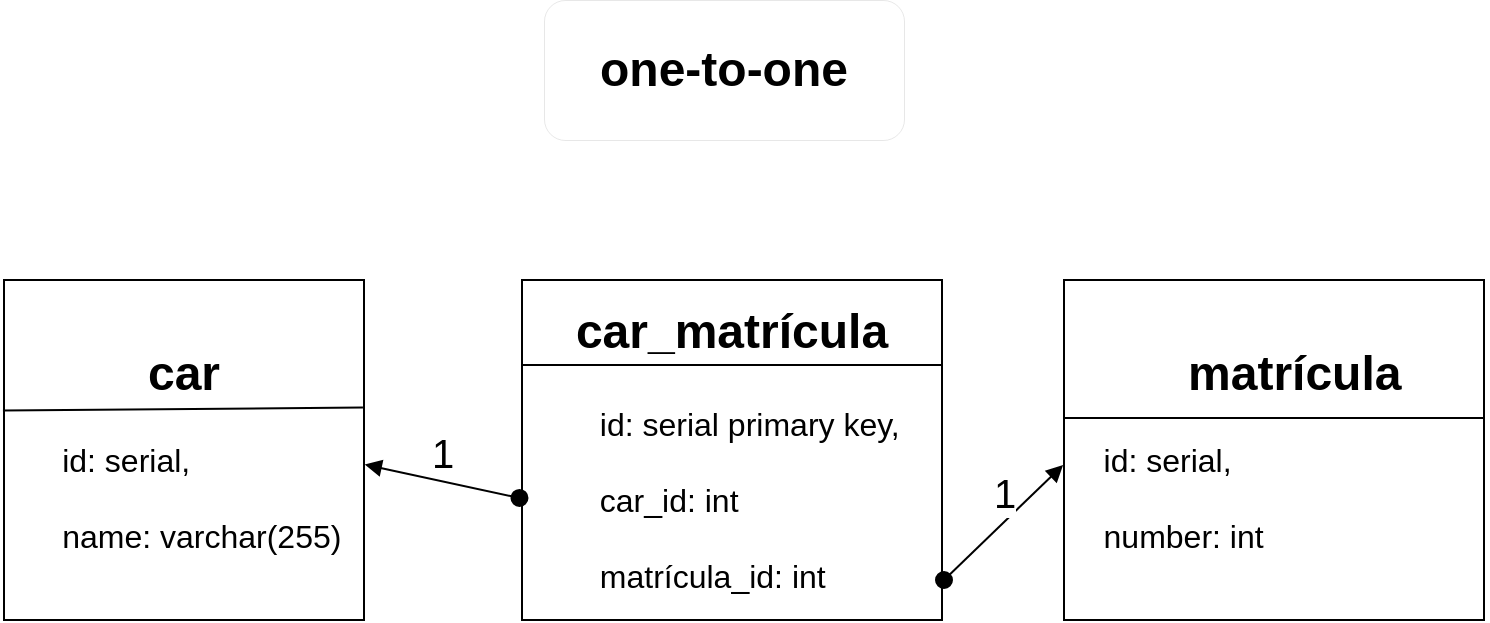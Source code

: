 <mxfile version="18.2.1" type="github">
  <diagram id="prtHgNgQTEPvFCAcTncT" name="Page-1">
    <mxGraphModel dx="868" dy="477" grid="1" gridSize="10" guides="1" tooltips="1" connect="1" arrows="1" fold="1" page="1" pageScale="1" pageWidth="827" pageHeight="1169" math="0" shadow="0">
      <root>
        <mxCell id="0" />
        <mxCell id="1" parent="0" />
        <mxCell id="f_L7WgfWDhlK9kTsPKeU-1" value="&lt;div style=&quot;text-align: center;&quot;&gt;&lt;font style=&quot;font-size: 24px;&quot;&gt;&lt;b&gt;&amp;nbsp; &amp;nbsp; &amp;nbsp; &amp;nbsp; &amp;nbsp;matrícula&lt;/b&gt;&lt;/font&gt;&lt;/div&gt;&lt;div&gt;&lt;font size=&quot;3&quot;&gt;&lt;br&gt;&lt;/font&gt;&lt;/div&gt;&lt;div&gt;&lt;font size=&quot;3&quot;&gt;&amp;nbsp; &amp;nbsp; id: serial,&lt;/font&gt;&lt;/div&gt;&lt;div&gt;&lt;font size=&quot;3&quot;&gt;&lt;br&gt;&lt;/font&gt;&lt;/div&gt;&lt;div&gt;&lt;font size=&quot;3&quot;&gt;&amp;nbsp; &amp;nbsp; number: int&lt;/font&gt;&lt;/div&gt;" style="rounded=0;whiteSpace=wrap;html=1;align=left;" parent="1" vertex="1">
          <mxGeometry x="580" y="300" width="210" height="170" as="geometry" />
        </mxCell>
        <mxCell id="f_L7WgfWDhlK9kTsPKeU-2" value="&lt;div&gt;&lt;font style=&quot;font-size: 24px;&quot;&gt;&lt;b&gt;car_matrícula&lt;/b&gt;&lt;/font&gt;&lt;/div&gt;&lt;div&gt;&lt;font style=&quot;font-size: 18px;&quot;&gt;&lt;b style=&quot;&quot;&gt;&lt;br&gt;&lt;/b&gt;&lt;/font&gt;&lt;/div&gt;&lt;div style=&quot;text-align: left;&quot;&gt;&lt;font size=&quot;3&quot;&gt;&amp;nbsp; &amp;nbsp; id: serial primary key,&lt;/font&gt;&lt;/div&gt;&lt;div style=&quot;text-align: left;&quot;&gt;&lt;font size=&quot;3&quot;&gt;&lt;br&gt;&lt;/font&gt;&lt;/div&gt;&lt;div style=&quot;text-align: left;&quot;&gt;&lt;font size=&quot;3&quot;&gt;&amp;nbsp; &amp;nbsp; car_id: int&amp;nbsp;&lt;/font&gt;&lt;/div&gt;&lt;div style=&quot;text-align: left;&quot;&gt;&lt;font size=&quot;3&quot;&gt;&lt;br&gt;&lt;/font&gt;&lt;/div&gt;&lt;div style=&quot;text-align: left;&quot;&gt;&lt;font size=&quot;3&quot;&gt;&amp;nbsp; &amp;nbsp; matrícula_id: int&amp;nbsp;&lt;/font&gt;&lt;/div&gt;" style="rounded=0;whiteSpace=wrap;html=1;" parent="1" vertex="1">
          <mxGeometry x="309" y="300" width="210" height="170" as="geometry" />
        </mxCell>
        <mxCell id="f_L7WgfWDhlK9kTsPKeU-3" value="&lt;div style=&quot;&quot;&gt;&lt;span style=&quot;font-size: 24px;&quot;&gt;&lt;b&gt;car&lt;/b&gt;&lt;/span&gt;&lt;/div&gt;&lt;div style=&quot;text-align: left;&quot;&gt;&lt;font size=&quot;3&quot;&gt;&lt;br&gt;&lt;/font&gt;&lt;/div&gt;&lt;div style=&quot;text-align: left;&quot;&gt;&lt;font size=&quot;3&quot;&gt;&amp;nbsp; &amp;nbsp; id: serial,&lt;/font&gt;&lt;/div&gt;&lt;div style=&quot;text-align: left;&quot;&gt;&lt;font size=&quot;3&quot;&gt;&lt;br&gt;&lt;/font&gt;&lt;/div&gt;&lt;div style=&quot;text-align: left;&quot;&gt;&lt;font size=&quot;3&quot;&gt;&amp;nbsp; &amp;nbsp; name: varchar(255)&lt;/font&gt;&lt;/div&gt;" style="rounded=0;whiteSpace=wrap;html=1;" parent="1" vertex="1">
          <mxGeometry x="50" y="300" width="180" height="170" as="geometry" />
        </mxCell>
        <mxCell id="f_L7WgfWDhlK9kTsPKeU-5" value="" style="endArrow=none;html=1;rounded=0;fontSize=18;exitX=0;exitY=0.25;exitDx=0;exitDy=0;entryX=1;entryY=0.25;entryDx=0;entryDy=0;" parent="1" source="f_L7WgfWDhlK9kTsPKeU-2" target="f_L7WgfWDhlK9kTsPKeU-2" edge="1">
          <mxGeometry width="50" height="50" relative="1" as="geometry">
            <mxPoint x="390" y="330" as="sourcePoint" />
            <mxPoint x="440" y="280" as="targetPoint" />
          </mxGeometry>
        </mxCell>
        <mxCell id="f_L7WgfWDhlK9kTsPKeU-6" value="" style="endArrow=none;html=1;rounded=0;fontSize=18;" parent="1" edge="1">
          <mxGeometry width="50" height="50" relative="1" as="geometry">
            <mxPoint x="580" y="369" as="sourcePoint" />
            <mxPoint x="790" y="369" as="targetPoint" />
          </mxGeometry>
        </mxCell>
        <mxCell id="CW4v3kTFNXJbYwDn07G8-2" value="" style="endArrow=none;html=1;rounded=0;exitX=-0.003;exitY=0.384;exitDx=0;exitDy=0;exitPerimeter=0;entryX=0.997;entryY=0.375;entryDx=0;entryDy=0;entryPerimeter=0;" parent="1" source="f_L7WgfWDhlK9kTsPKeU-3" target="f_L7WgfWDhlK9kTsPKeU-3" edge="1">
          <mxGeometry width="50" height="50" relative="1" as="geometry">
            <mxPoint x="390" y="430" as="sourcePoint" />
            <mxPoint x="440" y="380" as="targetPoint" />
          </mxGeometry>
        </mxCell>
        <mxCell id="CW4v3kTFNXJbYwDn07G8-3" value="&lt;span style=&quot;font-size: 24px;&quot;&gt;&lt;b&gt;one-to-one&lt;/b&gt;&lt;/span&gt;" style="rounded=1;whiteSpace=wrap;html=1;strokeWidth=0;" parent="1" vertex="1">
          <mxGeometry x="320" y="160" width="180" height="70" as="geometry" />
        </mxCell>
        <mxCell id="CW4v3kTFNXJbYwDn07G8-4" value="&lt;font style=&quot;font-size: 20px;&quot;&gt;1&lt;/font&gt;" style="html=1;verticalAlign=bottom;startArrow=oval;startFill=1;endArrow=block;startSize=8;rounded=0;entryX=1.002;entryY=0.543;entryDx=0;entryDy=0;entryPerimeter=0;exitX=-0.006;exitY=0.641;exitDx=0;exitDy=0;exitPerimeter=0;" parent="1" target="f_L7WgfWDhlK9kTsPKeU-3" edge="1" source="f_L7WgfWDhlK9kTsPKeU-2">
          <mxGeometry width="60" relative="1" as="geometry">
            <mxPoint x="300" y="440" as="sourcePoint" />
            <mxPoint x="370" y="450" as="targetPoint" />
          </mxGeometry>
        </mxCell>
        <mxCell id="CW4v3kTFNXJbYwDn07G8-5" value="1" style="html=1;verticalAlign=bottom;startArrow=oval;startFill=1;endArrow=block;startSize=8;rounded=0;fontSize=20;entryX=-0.002;entryY=0.544;entryDx=0;entryDy=0;entryPerimeter=0;" parent="1" target="f_L7WgfWDhlK9kTsPKeU-1" edge="1">
          <mxGeometry width="60" relative="1" as="geometry">
            <mxPoint x="520" y="450" as="sourcePoint" />
            <mxPoint x="390" y="400" as="targetPoint" />
          </mxGeometry>
        </mxCell>
      </root>
    </mxGraphModel>
  </diagram>
</mxfile>
